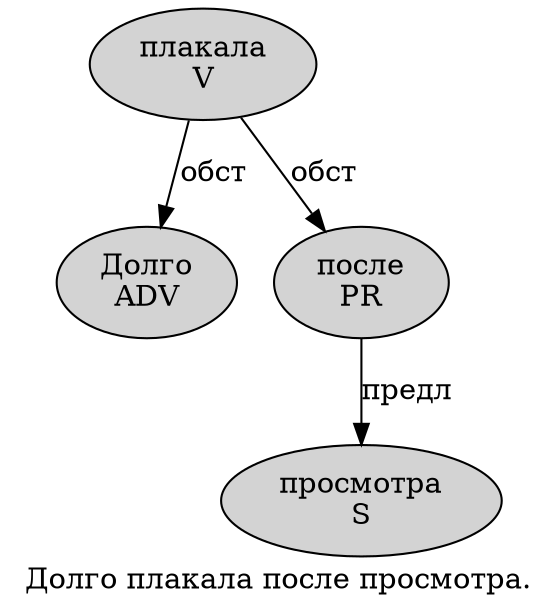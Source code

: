 digraph SENTENCE_1160 {
	graph [label="Долго плакала после просмотра."]
	node [style=filled]
		0 [label="Долго
ADV" color="" fillcolor=lightgray penwidth=1 shape=ellipse]
		1 [label="плакала
V" color="" fillcolor=lightgray penwidth=1 shape=ellipse]
		2 [label="после
PR" color="" fillcolor=lightgray penwidth=1 shape=ellipse]
		3 [label="просмотра
S" color="" fillcolor=lightgray penwidth=1 shape=ellipse]
			1 -> 0 [label="обст"]
			1 -> 2 [label="обст"]
			2 -> 3 [label="предл"]
}